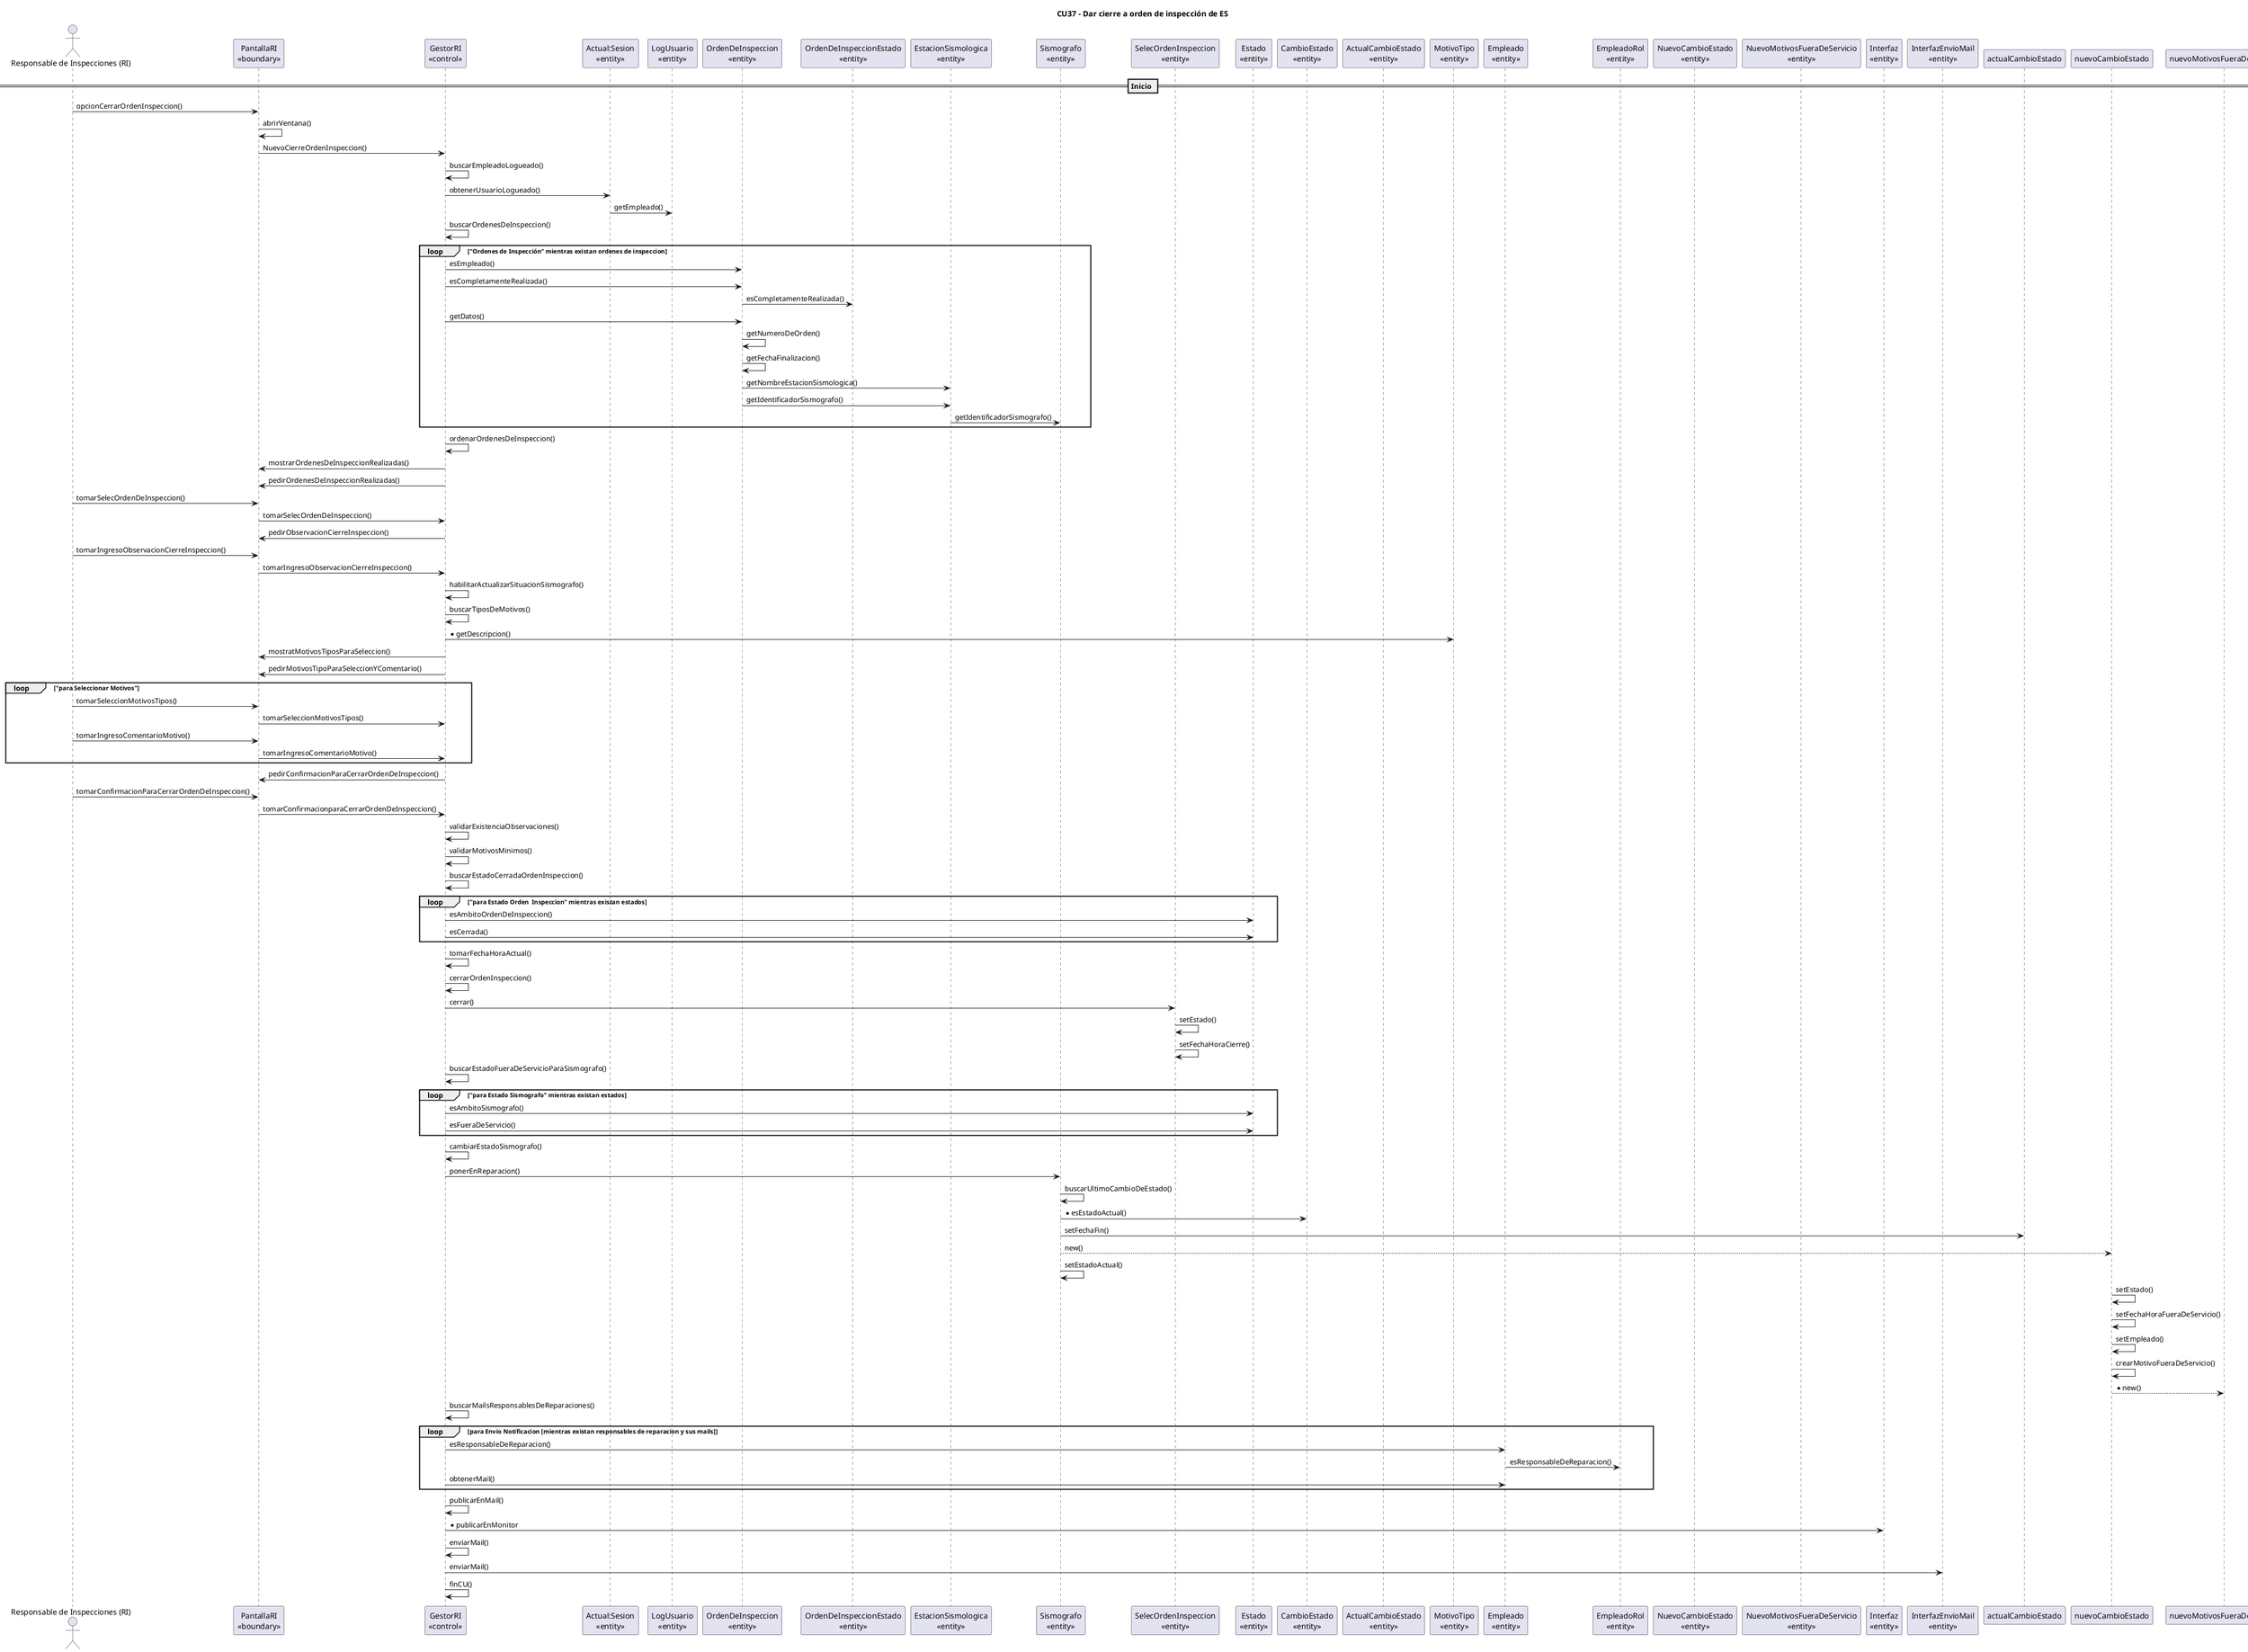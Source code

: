 @startuml CU37
title CU37 - Dar cierre a orden de inspección de ES

actor "Responsable de Inspecciones (RI)" as RI
participant PantallaRI as "PantallaRI\n<<boundary>>"
participant GestorRI as "GestorRI\n<<control>>"
participant ActualSesion as "Actual:Sesion\n<<entity>>"
participant LogUsuario as "LogUsuario\n<<entity>>"
participant OrdenDeInspeccion as "OrdenDeInspeccion\n<<entity>>"
participant OrdenDeInspeccionEstado as "OrdenDeInspeccionEstado\n<<entity>>"
participant EstacionSismologica as "EstacionSismologica\n<<entity>>"
participant Sismografo as "Sismografo\n<<entity>>"
participant SelecOrdenInspeccion as "SelecOrdenInspeccion\n<<entity>>"
participant Estado as "Estado\n<<entity>>"
participant CambioEstado as "CambioEstado\n<<entity>>"
participant ActualCambioEstado as "ActualCambioEstado\n<<entity>>"
participant MotivoTipo as "MotivoTipo\n<<entity>>"
participant Empleado as "Empleado\n<<entity>>"
participant EmpleadoRol as "EmpleadoRol\n<<entity>>"
participant NuevoCambioEstado as "NuevoCambioEstado\n<<entity>>"
participant NuevoMotivosFueraDeServicio as "NuevoMotivosFueraDeServicio\n<<entity>>"
participant Interfaz as "Interfaz\n<<entity>>"
participant InterfazEnvioMail as "InterfazEnvioMail\n<<entity>>"

== Inicio ==
RI -> PantallaRI : opcionCerrarOrdenInspeccion()
PantallaRI -> PantallaRI : abrirVentana()
PantallaRI -> GestorRI : NuevoCierreOrdenInspeccion()
GestorRI -> GestorRI : buscarEmpleadoLogueado()
GestorRI -> ActualSesion : obtenerUsuarioLogueado()
ActualSesion -> LogUsuario : getEmpleado()

GestorRI -> GestorRI : buscarOrdenesDeInspeccion()
loop "Ordenes de Inspección" mientras existan ordenes de inspeccion
    GestorRI -> OrdenDeInspeccion : esEmpleado()
    GestorRI -> OrdenDeInspeccion : esCompletamenteRealizada()
    OrdenDeInspeccion -> OrdenDeInspeccionEstado : esCompletamenteRealizada()
    GestorRI -> OrdenDeInspeccion : getDatos()
    OrdenDeInspeccion -> OrdenDeInspeccion : getNumeroDeOrden()
    OrdenDeInspeccion -> OrdenDeInspeccion : getFechaFinalizacion()
    OrdenDeInspeccion -> EstacionSismologica : getNombreEstacionSismologica()
    OrdenDeInspeccion -> EstacionSismologica : getIdentificadorSismografo()
    EstacionSismologica -> Sismografo : getIdentificadorSismografo()
end

GestorRI -> GestorRI : ordenarOrdenesDeInspeccion()
GestorRI -> PantallaRI : mostrarOrdenesDeInspeccionRealizadas()
GestorRI -> PantallaRI : pedirOrdenesDeInspeccionRealizadas()

RI -> PantallaRI : tomarSelecOrdenDeInspeccion()
PantallaRI -> GestorRI : tomarSelecOrdenDeInspeccion()
GestorRI -> PantallaRI : pedirObservacionCierreInspeccion()
RI -> PantallaRI : tomarIngresoObservacionCierreInspeccion()
PantallaRI -> GestorRI : tomarIngresoObservacionCierreInspeccion()

GestorRI -> GestorRI : habilitarActualizarSituacionSismografo()

GestorRI -> GestorRI : buscarTiposDeMotivos()

GestorRI -> MotivoTipo : *getDescripcion()

GestorRI -> PantallaRI : mostratMotivosTiposParaSeleccion()
GestorRI -> PantallaRI : pedirMotivosTipoParaSeleccionYComentario()

loop "para Seleccionar Motivos"
   RI -> PantallaRI : tomarSeleccionMotivosTipos()
   PantallaRI -> GestorRI : tomarSeleccionMotivosTipos()
   RI -> PantallaRI : tomarIngresoComentarioMotivo()
   PantallaRI -> GestorRI : tomarIngresoComentarioMotivo() 
end

GestorRI -> PantallaRI : pedirConfirmacionParaCerrarOrdenDeInspeccion()
RI -> PantallaRI : tomarConfirmacionParaCerrarOrdenDeInspeccion()
PantallaRI -> GestorRI : tomarConfirmacionparaCerrarOrdenDeInspeccion()

GestorRI -> GestorRI : validarExistenciaObservaciones()
GestorRI -> GestorRI : validarMotivosMinimos()
GestorRI -> GestorRI : buscarEstadoCerradaOrdenInspeccion()

loop "para Estado Orden  Inspeccion" mientras existan estados 
   GestorRI -> Estado : esAmbitoOrdenDeInspeccion()
   GestorRI -> Estado : esCerrada()
end 

GestorRI -> GestorRI : tomarFechaHoraActual()
GestorRI -> GestorRI : cerrarOrdenInspeccion()
GestorRI -> SelecOrdenInspeccion : cerrar()

SelecOrdenInspeccion -> SelecOrdenInspeccion : setEstado()
SelecOrdenInspeccion -> SelecOrdenInspeccion : setFechaHoraCierre()

GestorRI -> GestorRI : buscarEstadoFueraDeServicioParaSismografo()

loop "para Estado Sismografo" mientras existan estados
   GestorRI -> Estado : esAmbitoSismografo()
   GestorRI -> Estado : esFueraDeServicio()
end

GestorRI -> GestorRI : cambiarEstadoSismografo()
GestorRI -> Sismografo : ponerEnReparacion()
Sismografo -> Sismografo : buscarUltimoCambioDeEstado()
Sismografo -> CambioEstado : *esEstadoActual()
Sismografo -> actualCambioEstado : setFechaFin()
Sismografo --> nuevoCambioEstado : new()
Sismografo -> Sismografo : setEstadoActual()
nuevoCambioEstado -> nuevoCambioEstado : setEstado()
nuevoCambioEstado -> nuevoCambioEstado : setFechaHoraFueraDeServicio()
nuevoCambioEstado -> nuevoCambioEstado : setEmpleado()
nuevoCambioEstado -> nuevoCambioEstado : crearMotivoFueraDeServicio()

nuevoCambioEstado --> nuevoMotivosFueraDeServicio : *new()

GestorRI -> GestorRI : buscarMailsResponsablesDeReparaciones()

loop para Envio Notificacion [mientras existan responsables de reparacion y sus mails]
   GestorRI -> Empleado : esResponsableDeReparacion()
   Empleado -> EmpleadoRol : esResponsableDeReparacion()
   GestorRI -> Empleado : obtenerMail() 
end

GestorRI -> GestorRI : publicarEnMail()
GestorRI -> Interfaz : *publicarEnMonitor
GestorRI -> GestorRI : enviarMail()
GestorRI -> InterfazEnvioMail : enviarMail()

GestorRI -> GestorRI : finCU()

@enduml

